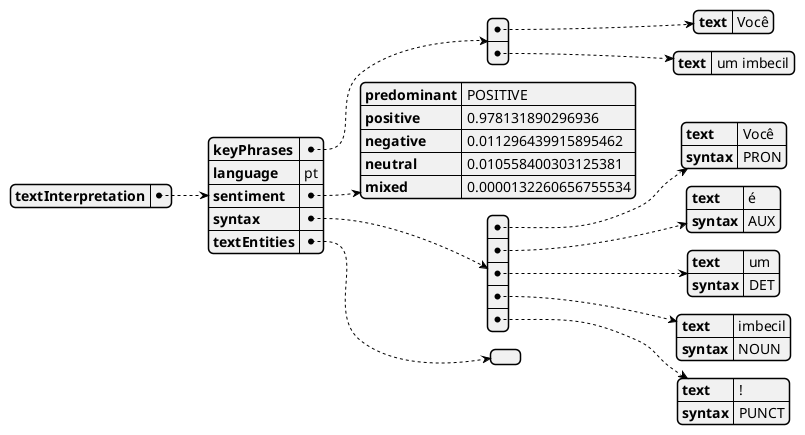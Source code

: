 @startjson

{
  "textInterpretation": {
    "keyPhrases": [
      {
        "text": "Você"
      },
      {
        "text": "um imbecil"
      }
    ],
    "language": "pt",
    "sentiment": {
      "predominant": "POSITIVE",
      "positive": 0.978131890296936,
      "negative": 0.011296439915895462,
      "neutral": 0.010558400303125381,
      "mixed": 0.0000132260656755534
    },
    "syntax": [
      {
        "text": "Você",
        "syntax": "PRON"
      },
      {
        "text": "é",
        "syntax": "AUX"
      },
      {
        "text": "um",
        "syntax": "DET"
      },
      {
        "text": "imbecil",
        "syntax": "NOUN"
      },
      {
        "text": "!",
        "syntax": "PUNCT"
      }
    ],
    "textEntities": []
  }
}

@endjson

